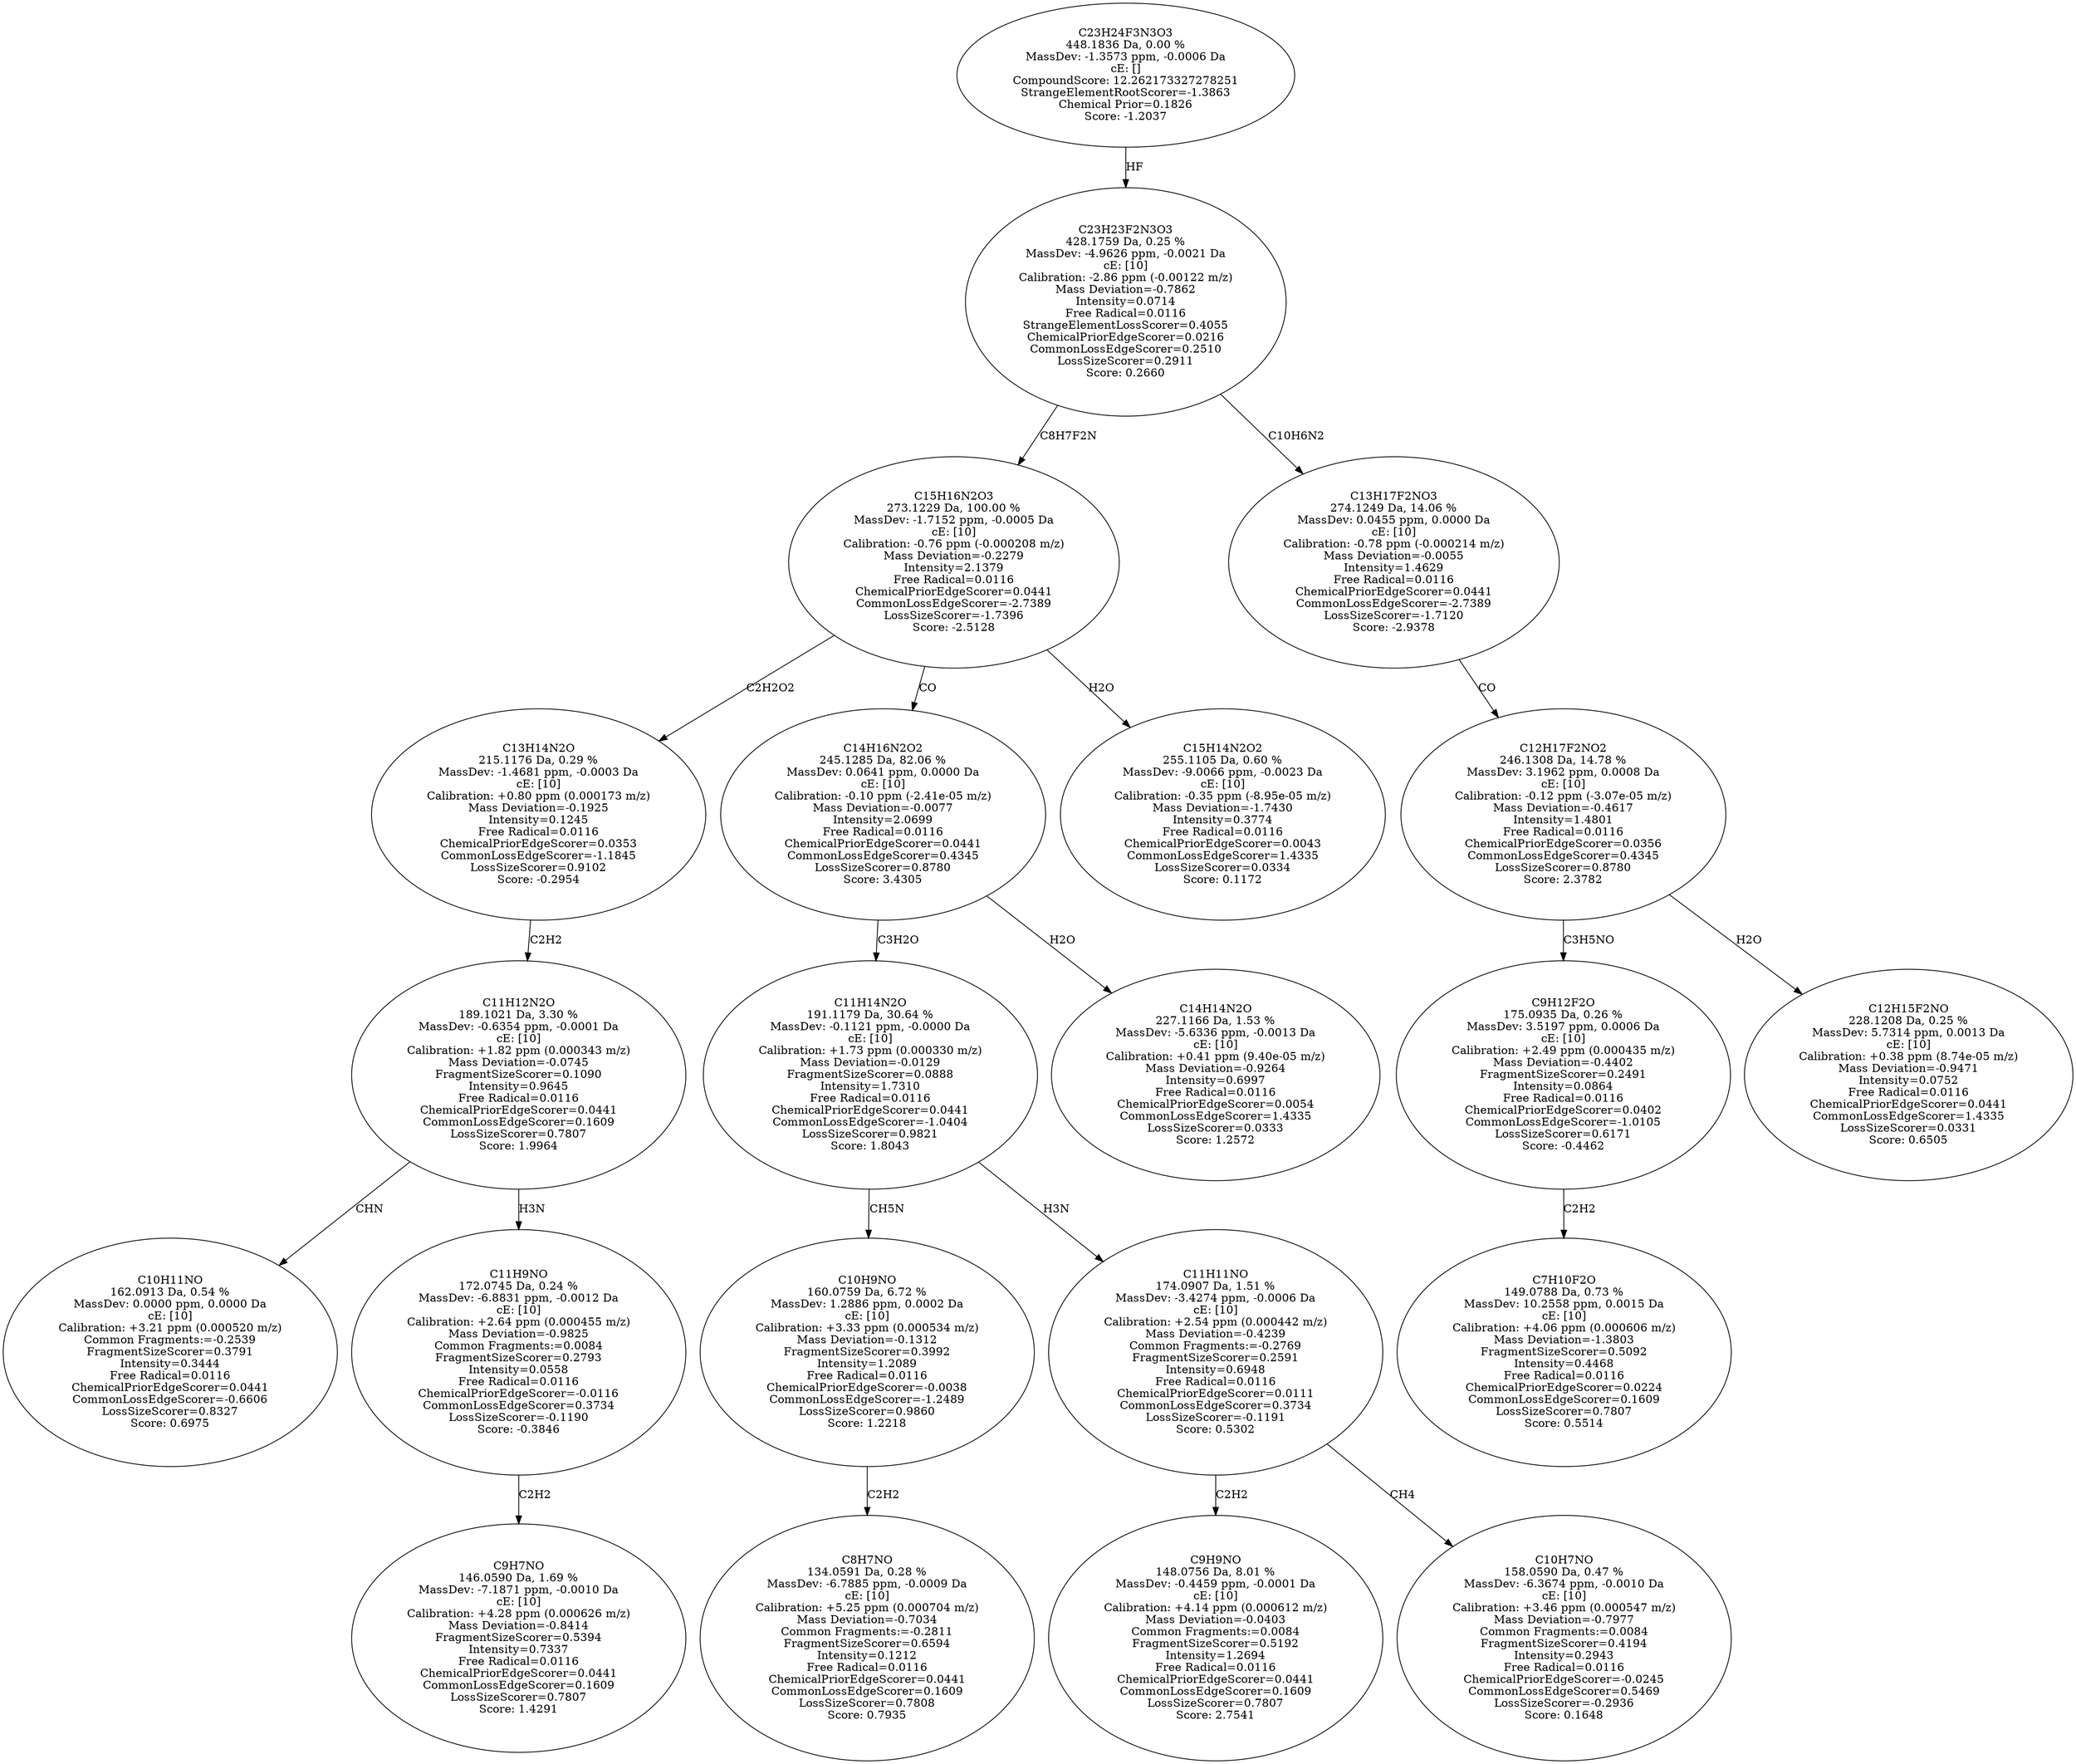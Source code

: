 strict digraph {
v1 [label="C10H11NO\n162.0913 Da, 0.54 %\nMassDev: 0.0000 ppm, 0.0000 Da\ncE: [10]\nCalibration: +3.21 ppm (0.000520 m/z)\nCommon Fragments:=-0.2539\nFragmentSizeScorer=0.3791\nIntensity=0.3444\nFree Radical=0.0116\nChemicalPriorEdgeScorer=0.0441\nCommonLossEdgeScorer=-0.6606\nLossSizeScorer=0.8327\nScore: 0.6975"];
v2 [label="C9H7NO\n146.0590 Da, 1.69 %\nMassDev: -7.1871 ppm, -0.0010 Da\ncE: [10]\nCalibration: +4.28 ppm (0.000626 m/z)\nMass Deviation=-0.8414\nFragmentSizeScorer=0.5394\nIntensity=0.7337\nFree Radical=0.0116\nChemicalPriorEdgeScorer=0.0441\nCommonLossEdgeScorer=0.1609\nLossSizeScorer=0.7807\nScore: 1.4291"];
v3 [label="C11H9NO\n172.0745 Da, 0.24 %\nMassDev: -6.8831 ppm, -0.0012 Da\ncE: [10]\nCalibration: +2.64 ppm (0.000455 m/z)\nMass Deviation=-0.9825\nCommon Fragments:=0.0084\nFragmentSizeScorer=0.2793\nIntensity=0.0558\nFree Radical=0.0116\nChemicalPriorEdgeScorer=-0.0116\nCommonLossEdgeScorer=0.3734\nLossSizeScorer=-0.1190\nScore: -0.3846"];
v4 [label="C11H12N2O\n189.1021 Da, 3.30 %\nMassDev: -0.6354 ppm, -0.0001 Da\ncE: [10]\nCalibration: +1.82 ppm (0.000343 m/z)\nMass Deviation=-0.0745\nFragmentSizeScorer=0.1090\nIntensity=0.9645\nFree Radical=0.0116\nChemicalPriorEdgeScorer=0.0441\nCommonLossEdgeScorer=0.1609\nLossSizeScorer=0.7807\nScore: 1.9964"];
v5 [label="C13H14N2O\n215.1176 Da, 0.29 %\nMassDev: -1.4681 ppm, -0.0003 Da\ncE: [10]\nCalibration: +0.80 ppm (0.000173 m/z)\nMass Deviation=-0.1925\nIntensity=0.1245\nFree Radical=0.0116\nChemicalPriorEdgeScorer=0.0353\nCommonLossEdgeScorer=-1.1845\nLossSizeScorer=0.9102\nScore: -0.2954"];
v6 [label="C8H7NO\n134.0591 Da, 0.28 %\nMassDev: -6.7885 ppm, -0.0009 Da\ncE: [10]\nCalibration: +5.25 ppm (0.000704 m/z)\nMass Deviation=-0.7034\nCommon Fragments:=-0.2811\nFragmentSizeScorer=0.6594\nIntensity=0.1212\nFree Radical=0.0116\nChemicalPriorEdgeScorer=0.0441\nCommonLossEdgeScorer=0.1609\nLossSizeScorer=0.7808\nScore: 0.7935"];
v7 [label="C10H9NO\n160.0759 Da, 6.72 %\nMassDev: 1.2886 ppm, 0.0002 Da\ncE: [10]\nCalibration: +3.33 ppm (0.000534 m/z)\nMass Deviation=-0.1312\nFragmentSizeScorer=0.3992\nIntensity=1.2089\nFree Radical=0.0116\nChemicalPriorEdgeScorer=-0.0038\nCommonLossEdgeScorer=-1.2489\nLossSizeScorer=0.9860\nScore: 1.2218"];
v8 [label="C9H9NO\n148.0756 Da, 8.01 %\nMassDev: -0.4459 ppm, -0.0001 Da\ncE: [10]\nCalibration: +4.14 ppm (0.000612 m/z)\nMass Deviation=-0.0403\nCommon Fragments:=0.0084\nFragmentSizeScorer=0.5192\nIntensity=1.2694\nFree Radical=0.0116\nChemicalPriorEdgeScorer=0.0441\nCommonLossEdgeScorer=0.1609\nLossSizeScorer=0.7807\nScore: 2.7541"];
v9 [label="C10H7NO\n158.0590 Da, 0.47 %\nMassDev: -6.3674 ppm, -0.0010 Da\ncE: [10]\nCalibration: +3.46 ppm (0.000547 m/z)\nMass Deviation=-0.7977\nCommon Fragments:=0.0084\nFragmentSizeScorer=0.4194\nIntensity=0.2943\nFree Radical=0.0116\nChemicalPriorEdgeScorer=-0.0245\nCommonLossEdgeScorer=0.5469\nLossSizeScorer=-0.2936\nScore: 0.1648"];
v10 [label="C11H11NO\n174.0907 Da, 1.51 %\nMassDev: -3.4274 ppm, -0.0006 Da\ncE: [10]\nCalibration: +2.54 ppm (0.000442 m/z)\nMass Deviation=-0.4239\nCommon Fragments:=-0.2769\nFragmentSizeScorer=0.2591\nIntensity=0.6948\nFree Radical=0.0116\nChemicalPriorEdgeScorer=0.0111\nCommonLossEdgeScorer=0.3734\nLossSizeScorer=-0.1191\nScore: 0.5302"];
v11 [label="C11H14N2O\n191.1179 Da, 30.64 %\nMassDev: -0.1121 ppm, -0.0000 Da\ncE: [10]\nCalibration: +1.73 ppm (0.000330 m/z)\nMass Deviation=-0.0129\nFragmentSizeScorer=0.0888\nIntensity=1.7310\nFree Radical=0.0116\nChemicalPriorEdgeScorer=0.0441\nCommonLossEdgeScorer=-1.0404\nLossSizeScorer=0.9821\nScore: 1.8043"];
v12 [label="C14H14N2O\n227.1166 Da, 1.53 %\nMassDev: -5.6336 ppm, -0.0013 Da\ncE: [10]\nCalibration: +0.41 ppm (9.40e-05 m/z)\nMass Deviation=-0.9264\nIntensity=0.6997\nFree Radical=0.0116\nChemicalPriorEdgeScorer=0.0054\nCommonLossEdgeScorer=1.4335\nLossSizeScorer=0.0333\nScore: 1.2572"];
v13 [label="C14H16N2O2\n245.1285 Da, 82.06 %\nMassDev: 0.0641 ppm, 0.0000 Da\ncE: [10]\nCalibration: -0.10 ppm (-2.41e-05 m/z)\nMass Deviation=-0.0077\nIntensity=2.0699\nFree Radical=0.0116\nChemicalPriorEdgeScorer=0.0441\nCommonLossEdgeScorer=0.4345\nLossSizeScorer=0.8780\nScore: 3.4305"];
v14 [label="C15H14N2O2\n255.1105 Da, 0.60 %\nMassDev: -9.0066 ppm, -0.0023 Da\ncE: [10]\nCalibration: -0.35 ppm (-8.95e-05 m/z)\nMass Deviation=-1.7430\nIntensity=0.3774\nFree Radical=0.0116\nChemicalPriorEdgeScorer=0.0043\nCommonLossEdgeScorer=1.4335\nLossSizeScorer=0.0334\nScore: 0.1172"];
v15 [label="C15H16N2O3\n273.1229 Da, 100.00 %\nMassDev: -1.7152 ppm, -0.0005 Da\ncE: [10]\nCalibration: -0.76 ppm (-0.000208 m/z)\nMass Deviation=-0.2279\nIntensity=2.1379\nFree Radical=0.0116\nChemicalPriorEdgeScorer=0.0441\nCommonLossEdgeScorer=-2.7389\nLossSizeScorer=-1.7396\nScore: -2.5128"];
v16 [label="C7H10F2O\n149.0788 Da, 0.73 %\nMassDev: 10.2558 ppm, 0.0015 Da\ncE: [10]\nCalibration: +4.06 ppm (0.000606 m/z)\nMass Deviation=-1.3803\nFragmentSizeScorer=0.5092\nIntensity=0.4468\nFree Radical=0.0116\nChemicalPriorEdgeScorer=0.0224\nCommonLossEdgeScorer=0.1609\nLossSizeScorer=0.7807\nScore: 0.5514"];
v17 [label="C9H12F2O\n175.0935 Da, 0.26 %\nMassDev: 3.5197 ppm, 0.0006 Da\ncE: [10]\nCalibration: +2.49 ppm (0.000435 m/z)\nMass Deviation=-0.4402\nFragmentSizeScorer=0.2491\nIntensity=0.0864\nFree Radical=0.0116\nChemicalPriorEdgeScorer=0.0402\nCommonLossEdgeScorer=-1.0105\nLossSizeScorer=0.6171\nScore: -0.4462"];
v18 [label="C12H15F2NO\n228.1208 Da, 0.25 %\nMassDev: 5.7314 ppm, 0.0013 Da\ncE: [10]\nCalibration: +0.38 ppm (8.74e-05 m/z)\nMass Deviation=-0.9471\nIntensity=0.0752\nFree Radical=0.0116\nChemicalPriorEdgeScorer=0.0441\nCommonLossEdgeScorer=1.4335\nLossSizeScorer=0.0331\nScore: 0.6505"];
v19 [label="C12H17F2NO2\n246.1308 Da, 14.78 %\nMassDev: 3.1962 ppm, 0.0008 Da\ncE: [10]\nCalibration: -0.12 ppm (-3.07e-05 m/z)\nMass Deviation=-0.4617\nIntensity=1.4801\nFree Radical=0.0116\nChemicalPriorEdgeScorer=0.0356\nCommonLossEdgeScorer=0.4345\nLossSizeScorer=0.8780\nScore: 2.3782"];
v20 [label="C13H17F2NO3\n274.1249 Da, 14.06 %\nMassDev: 0.0455 ppm, 0.0000 Da\ncE: [10]\nCalibration: -0.78 ppm (-0.000214 m/z)\nMass Deviation=-0.0055\nIntensity=1.4629\nFree Radical=0.0116\nChemicalPriorEdgeScorer=0.0441\nCommonLossEdgeScorer=-2.7389\nLossSizeScorer=-1.7120\nScore: -2.9378"];
v21 [label="C23H23F2N3O3\n428.1759 Da, 0.25 %\nMassDev: -4.9626 ppm, -0.0021 Da\ncE: [10]\nCalibration: -2.86 ppm (-0.00122 m/z)\nMass Deviation=-0.7862\nIntensity=0.0714\nFree Radical=0.0116\nStrangeElementLossScorer=0.4055\nChemicalPriorEdgeScorer=0.0216\nCommonLossEdgeScorer=0.2510\nLossSizeScorer=0.2911\nScore: 0.2660"];
v22 [label="C23H24F3N3O3\n448.1836 Da, 0.00 %\nMassDev: -1.3573 ppm, -0.0006 Da\ncE: []\nCompoundScore: 12.262173327278251\nStrangeElementRootScorer=-1.3863\nChemical Prior=0.1826\nScore: -1.2037"];
v4 -> v1 [label="CHN"];
v3 -> v2 [label="C2H2"];
v4 -> v3 [label="H3N"];
v5 -> v4 [label="C2H2"];
v15 -> v5 [label="C2H2O2"];
v7 -> v6 [label="C2H2"];
v11 -> v7 [label="CH5N"];
v10 -> v8 [label="C2H2"];
v10 -> v9 [label="CH4"];
v11 -> v10 [label="H3N"];
v13 -> v11 [label="C3H2O"];
v13 -> v12 [label="H2O"];
v15 -> v13 [label="CO"];
v15 -> v14 [label="H2O"];
v21 -> v15 [label="C8H7F2N"];
v17 -> v16 [label="C2H2"];
v19 -> v17 [label="C3H5NO"];
v19 -> v18 [label="H2O"];
v20 -> v19 [label="CO"];
v21 -> v20 [label="C10H6N2"];
v22 -> v21 [label="HF"];
}